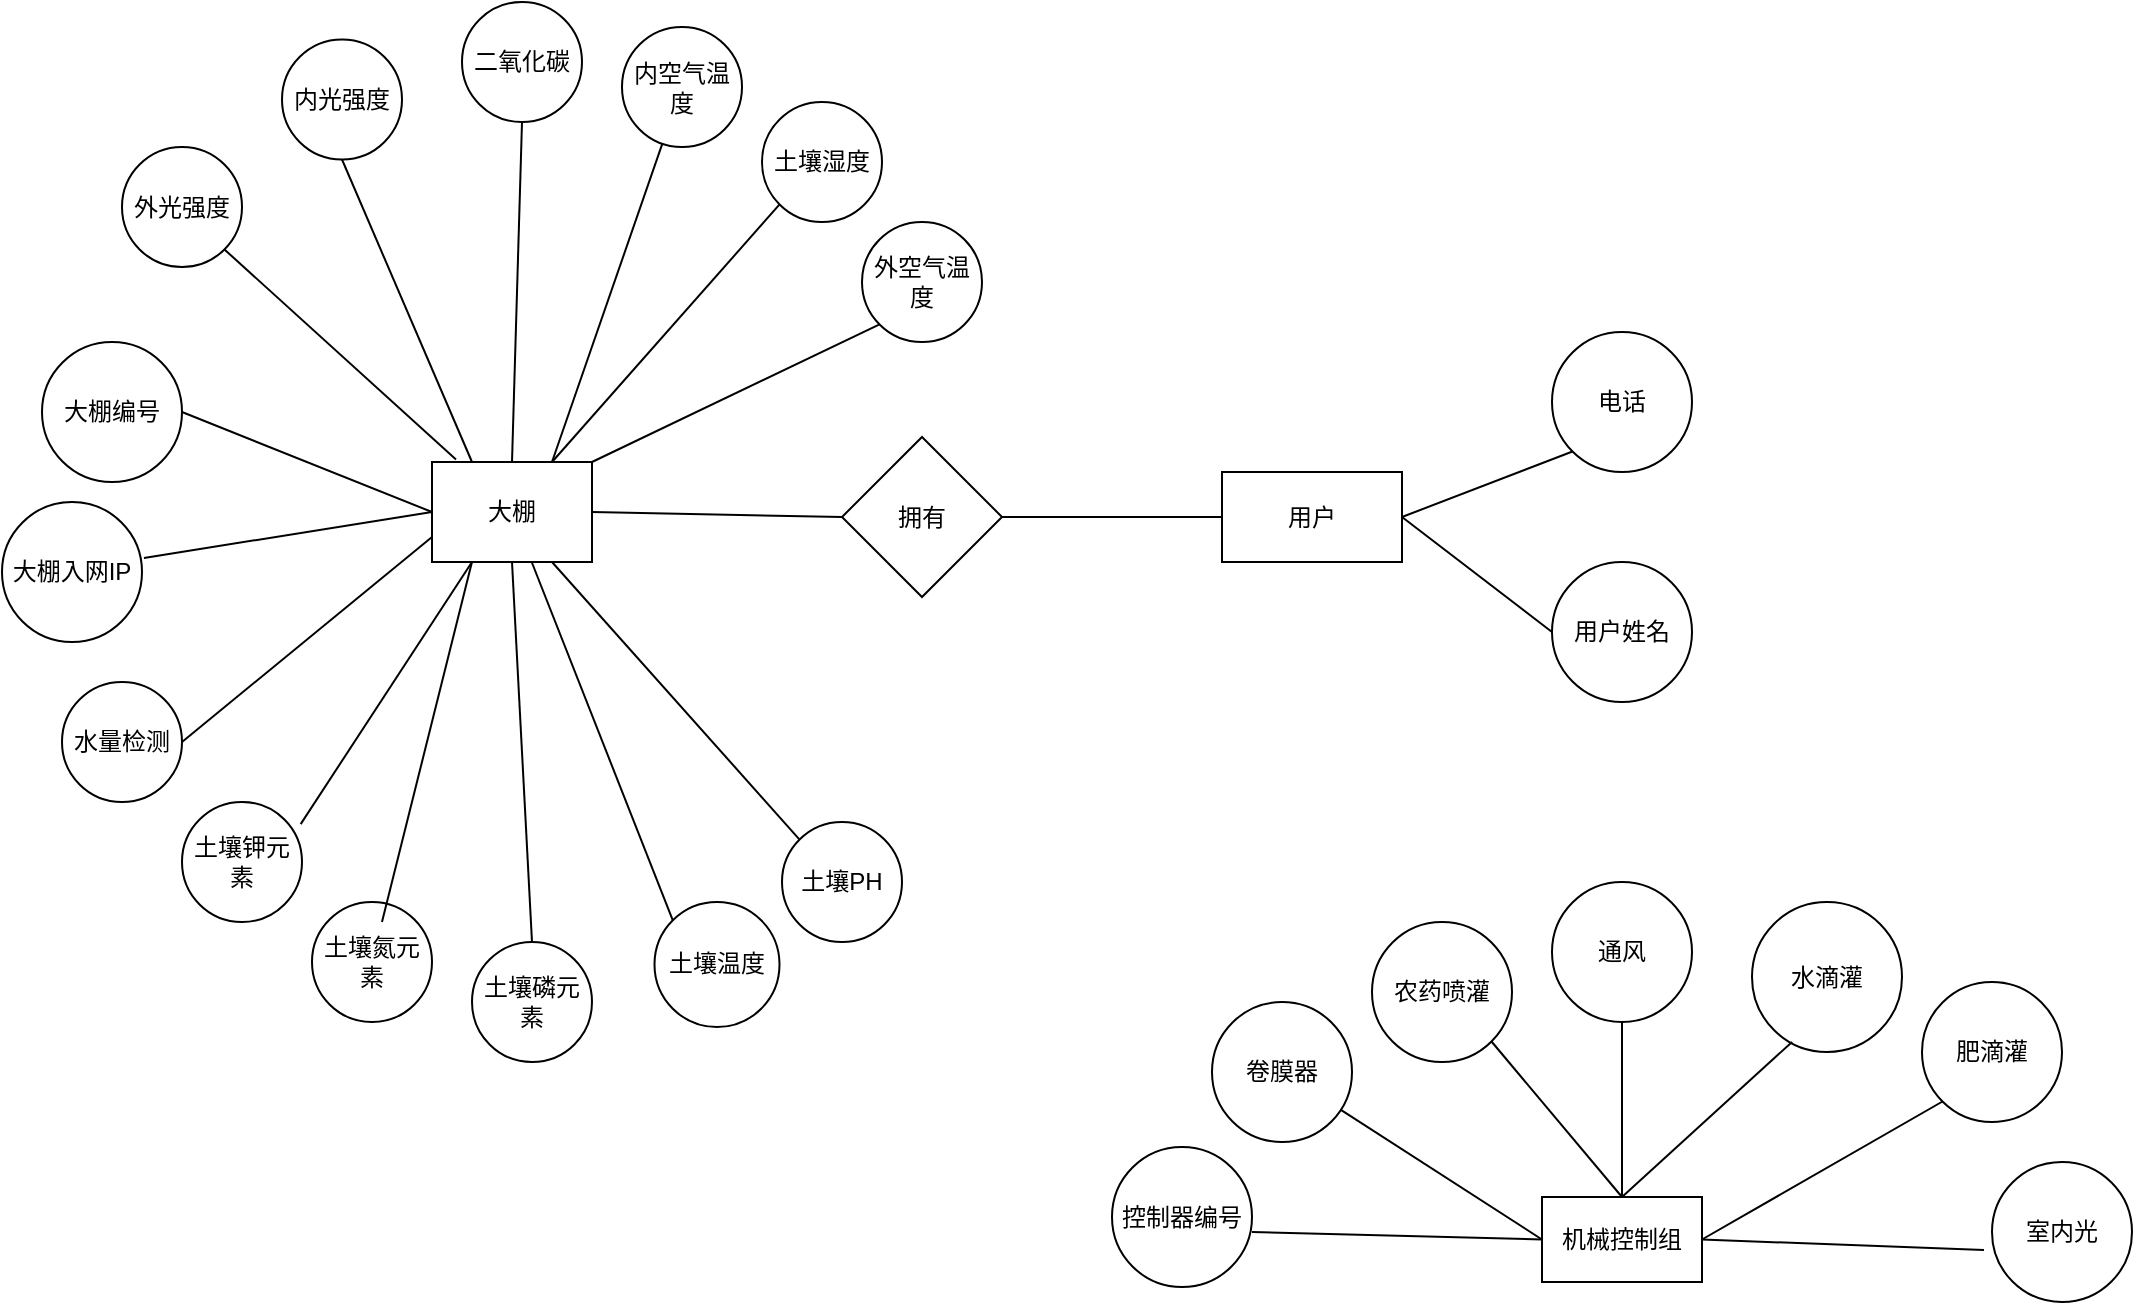 <mxfile version="14.5.7" type="github">
  <diagram id="R2lEEEUBdFMjLlhIrx00" name="Page-1">
    <mxGraphModel dx="1422" dy="762" grid="1" gridSize="10" guides="1" tooltips="1" connect="1" arrows="1" fold="1" page="1" pageScale="1" pageWidth="2339" pageHeight="3300" math="0" shadow="0" extFonts="Permanent Marker^https://fonts.googleapis.com/css?family=Permanent+Marker">
      <root>
        <mxCell id="0" />
        <mxCell id="1" parent="0" />
        <mxCell id="WZYwIPlytzG-EjPIgdLX-2" value="大棚" style="rounded=0;whiteSpace=wrap;html=1;" parent="1" vertex="1">
          <mxGeometry x="575" y="530" width="80" height="50" as="geometry" />
        </mxCell>
        <mxCell id="WZYwIPlytzG-EjPIgdLX-10" value="二氧化碳" style="ellipse;whiteSpace=wrap;html=1;aspect=fixed;" parent="1" vertex="1">
          <mxGeometry x="590" y="300" width="60" height="60" as="geometry" />
        </mxCell>
        <mxCell id="WZYwIPlytzG-EjPIgdLX-16" value="内光强度" style="ellipse;whiteSpace=wrap;html=1;aspect=fixed;" parent="1" vertex="1">
          <mxGeometry x="500" y="318.75" width="60" height="60" as="geometry" />
        </mxCell>
        <mxCell id="WZYwIPlytzG-EjPIgdLX-17" value="外光强度" style="ellipse;whiteSpace=wrap;html=1;aspect=fixed;" parent="1" vertex="1">
          <mxGeometry x="420" y="372.5" width="60" height="60" as="geometry" />
        </mxCell>
        <mxCell id="WZYwIPlytzG-EjPIgdLX-23" value="机械控制组" style="rounded=0;whiteSpace=wrap;html=1;" parent="1" vertex="1">
          <mxGeometry x="1130" y="897.5" width="80" height="42.5" as="geometry" />
        </mxCell>
        <mxCell id="WZYwIPlytzG-EjPIgdLX-29" value="卷膜器" style="ellipse;whiteSpace=wrap;html=1;aspect=fixed;" parent="1" vertex="1">
          <mxGeometry x="965" y="800" width="70" height="70" as="geometry" />
        </mxCell>
        <mxCell id="WZYwIPlytzG-EjPIgdLX-30" value="农药喷灌" style="ellipse;whiteSpace=wrap;html=1;aspect=fixed;" parent="1" vertex="1">
          <mxGeometry x="1045" y="760" width="70" height="70" as="geometry" />
        </mxCell>
        <mxCell id="WZYwIPlytzG-EjPIgdLX-31" value="通风" style="ellipse;whiteSpace=wrap;html=1;aspect=fixed;" parent="1" vertex="1">
          <mxGeometry x="1135" y="740" width="70" height="70" as="geometry" />
        </mxCell>
        <mxCell id="WZYwIPlytzG-EjPIgdLX-32" value="水滴灌" style="ellipse;whiteSpace=wrap;html=1;aspect=fixed;" parent="1" vertex="1">
          <mxGeometry x="1235" y="750" width="75" height="75" as="geometry" />
        </mxCell>
        <mxCell id="WZYwIPlytzG-EjPIgdLX-33" value="室内光" style="ellipse;whiteSpace=wrap;html=1;aspect=fixed;" parent="1" vertex="1">
          <mxGeometry x="1355" y="880" width="70" height="70" as="geometry" />
        </mxCell>
        <mxCell id="WZYwIPlytzG-EjPIgdLX-34" value="肥滴灌" style="ellipse;whiteSpace=wrap;html=1;aspect=fixed;" parent="1" vertex="1">
          <mxGeometry x="1320" y="790" width="70" height="70" as="geometry" />
        </mxCell>
        <mxCell id="WZYwIPlytzG-EjPIgdLX-35" value="土壤氮元素" style="ellipse;whiteSpace=wrap;html=1;aspect=fixed;" parent="1" vertex="1">
          <mxGeometry x="515" y="750" width="60" height="60" as="geometry" />
        </mxCell>
        <mxCell id="WZYwIPlytzG-EjPIgdLX-36" value="土壤磷元素" style="ellipse;whiteSpace=wrap;html=1;aspect=fixed;" parent="1" vertex="1">
          <mxGeometry x="595" y="770" width="60" height="60" as="geometry" />
        </mxCell>
        <mxCell id="WZYwIPlytzG-EjPIgdLX-37" value="土壤钾元素" style="ellipse;whiteSpace=wrap;html=1;aspect=fixed;" parent="1" vertex="1">
          <mxGeometry x="450" y="700" width="60" height="60" as="geometry" />
        </mxCell>
        <mxCell id="WZYwIPlytzG-EjPIgdLX-38" value="土壤PH" style="ellipse;whiteSpace=wrap;html=1;aspect=fixed;" parent="1" vertex="1">
          <mxGeometry x="750" y="710" width="60" height="60" as="geometry" />
        </mxCell>
        <mxCell id="WZYwIPlytzG-EjPIgdLX-39" value="土壤湿度" style="ellipse;whiteSpace=wrap;html=1;aspect=fixed;" parent="1" vertex="1">
          <mxGeometry x="740" y="350" width="60" height="60" as="geometry" />
        </mxCell>
        <mxCell id="WZYwIPlytzG-EjPIgdLX-40" value="土壤温度" style="ellipse;whiteSpace=wrap;html=1;aspect=fixed;" parent="1" vertex="1">
          <mxGeometry x="686.25" y="750" width="62.5" height="62.5" as="geometry" />
        </mxCell>
        <mxCell id="WZYwIPlytzG-EjPIgdLX-41" value="内空气温度" style="ellipse;whiteSpace=wrap;html=1;aspect=fixed;" parent="1" vertex="1">
          <mxGeometry x="670" y="312.5" width="60" height="60" as="geometry" />
        </mxCell>
        <mxCell id="WZYwIPlytzG-EjPIgdLX-43" value="大棚编号" style="ellipse;whiteSpace=wrap;html=1;aspect=fixed;" parent="1" vertex="1">
          <mxGeometry x="380" y="470" width="70" height="70" as="geometry" />
        </mxCell>
        <mxCell id="WZYwIPlytzG-EjPIgdLX-44" value="大棚入网IP" style="ellipse;whiteSpace=wrap;html=1;aspect=fixed;" parent="1" vertex="1">
          <mxGeometry x="360" y="550" width="70" height="70" as="geometry" />
        </mxCell>
        <mxCell id="WZYwIPlytzG-EjPIgdLX-45" value="控制器编号" style="ellipse;whiteSpace=wrap;html=1;aspect=fixed;" parent="1" vertex="1">
          <mxGeometry x="915" y="872.5" width="70" height="70" as="geometry" />
        </mxCell>
        <mxCell id="WZYwIPlytzG-EjPIgdLX-56" value="" style="endArrow=none;html=1;entryX=1;entryY=0.5;entryDx=0;entryDy=0;exitX=0;exitY=0.5;exitDx=0;exitDy=0;" parent="1" source="WZYwIPlytzG-EjPIgdLX-2" target="WZYwIPlytzG-EjPIgdLX-43" edge="1">
          <mxGeometry width="50" height="50" relative="1" as="geometry">
            <mxPoint x="710" y="650" as="sourcePoint" />
            <mxPoint x="760" y="600" as="targetPoint" />
          </mxGeometry>
        </mxCell>
        <mxCell id="WZYwIPlytzG-EjPIgdLX-57" value="" style="endArrow=none;html=1;entryX=0;entryY=0.5;entryDx=0;entryDy=0;exitX=1.014;exitY=0.4;exitDx=0;exitDy=0;exitPerimeter=0;" parent="1" target="WZYwIPlytzG-EjPIgdLX-2" edge="1" source="WZYwIPlytzG-EjPIgdLX-44">
          <mxGeometry width="50" height="50" relative="1" as="geometry">
            <mxPoint x="453" y="585" as="sourcePoint" />
            <mxPoint x="510" y="560" as="targetPoint" />
          </mxGeometry>
        </mxCell>
        <mxCell id="WZYwIPlytzG-EjPIgdLX-58" value="" style="endArrow=none;html=1;entryX=-0.057;entryY=0.629;entryDx=0;entryDy=0;entryPerimeter=0;exitX=1;exitY=0.5;exitDx=0;exitDy=0;" parent="1" source="WZYwIPlytzG-EjPIgdLX-23" target="WZYwIPlytzG-EjPIgdLX-33" edge="1">
          <mxGeometry width="50" height="50" relative="1" as="geometry">
            <mxPoint x="1275" y="1070" as="sourcePoint" />
            <mxPoint x="1325" y="1020" as="targetPoint" />
          </mxGeometry>
        </mxCell>
        <mxCell id="WZYwIPlytzG-EjPIgdLX-59" value="" style="endArrow=none;html=1;entryX=0;entryY=0.5;entryDx=0;entryDy=0;exitX=1;exitY=0.607;exitDx=0;exitDy=0;exitPerimeter=0;" parent="1" source="WZYwIPlytzG-EjPIgdLX-45" target="WZYwIPlytzG-EjPIgdLX-23" edge="1">
          <mxGeometry width="50" height="50" relative="1" as="geometry">
            <mxPoint x="1025" y="950" as="sourcePoint" />
            <mxPoint x="1075" y="900" as="targetPoint" />
          </mxGeometry>
        </mxCell>
        <mxCell id="WZYwIPlytzG-EjPIgdLX-60" value="" style="endArrow=none;html=1;entryX=0;entryY=0.5;entryDx=0;entryDy=0;" parent="1" source="WZYwIPlytzG-EjPIgdLX-29" target="WZYwIPlytzG-EjPIgdLX-23" edge="1">
          <mxGeometry width="50" height="50" relative="1" as="geometry">
            <mxPoint x="1045" y="990" as="sourcePoint" />
            <mxPoint x="1095" y="940" as="targetPoint" />
          </mxGeometry>
        </mxCell>
        <mxCell id="WZYwIPlytzG-EjPIgdLX-61" value="" style="endArrow=none;html=1;entryX=0;entryY=1;entryDx=0;entryDy=0;exitX=1;exitY=0.5;exitDx=0;exitDy=0;" parent="1" source="WZYwIPlytzG-EjPIgdLX-23" target="WZYwIPlytzG-EjPIgdLX-34" edge="1">
          <mxGeometry width="50" height="50" relative="1" as="geometry">
            <mxPoint x="1255" y="910" as="sourcePoint" />
            <mxPoint x="1305" y="860" as="targetPoint" />
          </mxGeometry>
        </mxCell>
        <mxCell id="WZYwIPlytzG-EjPIgdLX-62" value="" style="endArrow=none;html=1;entryX=0.267;entryY=0.933;entryDx=0;entryDy=0;entryPerimeter=0;exitX=0.5;exitY=0;exitDx=0;exitDy=0;" parent="1" source="WZYwIPlytzG-EjPIgdLX-23" target="WZYwIPlytzG-EjPIgdLX-32" edge="1">
          <mxGeometry width="50" height="50" relative="1" as="geometry">
            <mxPoint x="1245" y="1020" as="sourcePoint" />
            <mxPoint x="1295" y="970" as="targetPoint" />
          </mxGeometry>
        </mxCell>
        <mxCell id="WZYwIPlytzG-EjPIgdLX-63" value="" style="endArrow=none;html=1;entryX=1;entryY=1;entryDx=0;entryDy=0;exitX=0.5;exitY=0;exitDx=0;exitDy=0;" parent="1" source="WZYwIPlytzG-EjPIgdLX-23" target="WZYwIPlytzG-EjPIgdLX-30" edge="1">
          <mxGeometry width="50" height="50" relative="1" as="geometry">
            <mxPoint x="1175" y="900" as="sourcePoint" />
            <mxPoint x="1145" y="830" as="targetPoint" />
          </mxGeometry>
        </mxCell>
        <mxCell id="WZYwIPlytzG-EjPIgdLX-64" value="" style="endArrow=none;html=1;entryX=0.5;entryY=1;entryDx=0;entryDy=0;exitX=0.5;exitY=0;exitDx=0;exitDy=0;" parent="1" source="WZYwIPlytzG-EjPIgdLX-23" target="WZYwIPlytzG-EjPIgdLX-31" edge="1">
          <mxGeometry width="50" height="50" relative="1" as="geometry">
            <mxPoint x="1155" y="880" as="sourcePoint" />
            <mxPoint x="1205" y="830" as="targetPoint" />
          </mxGeometry>
        </mxCell>
        <mxCell id="WZYwIPlytzG-EjPIgdLX-76" value="用户" style="rounded=0;whiteSpace=wrap;html=1;" parent="1" vertex="1">
          <mxGeometry x="970" y="535" width="90" height="45" as="geometry" />
        </mxCell>
        <mxCell id="WZYwIPlytzG-EjPIgdLX-77" value="拥有" style="rhombus;whiteSpace=wrap;html=1;" parent="1" vertex="1">
          <mxGeometry x="780" y="517.5" width="80" height="80" as="geometry" />
        </mxCell>
        <mxCell id="WZYwIPlytzG-EjPIgdLX-78" value="" style="endArrow=none;html=1;entryX=0;entryY=0.5;entryDx=0;entryDy=0;exitX=1;exitY=0.5;exitDx=0;exitDy=0;" parent="1" source="WZYwIPlytzG-EjPIgdLX-2" target="WZYwIPlytzG-EjPIgdLX-77" edge="1">
          <mxGeometry width="50" height="50" relative="1" as="geometry">
            <mxPoint x="680" y="580" as="sourcePoint" />
            <mxPoint x="730" y="530" as="targetPoint" />
          </mxGeometry>
        </mxCell>
        <mxCell id="WZYwIPlytzG-EjPIgdLX-79" value="" style="endArrow=none;html=1;entryX=0;entryY=0.5;entryDx=0;entryDy=0;exitX=1;exitY=0.5;exitDx=0;exitDy=0;" parent="1" source="WZYwIPlytzG-EjPIgdLX-77" target="WZYwIPlytzG-EjPIgdLX-76" edge="1">
          <mxGeometry width="50" height="50" relative="1" as="geometry">
            <mxPoint x="900" y="590" as="sourcePoint" />
            <mxPoint x="950" y="540" as="targetPoint" />
          </mxGeometry>
        </mxCell>
        <mxCell id="WZYwIPlytzG-EjPIgdLX-80" value="用户姓名" style="ellipse;whiteSpace=wrap;html=1;aspect=fixed;" parent="1" vertex="1">
          <mxGeometry x="1135" y="580" width="70" height="70" as="geometry" />
        </mxCell>
        <mxCell id="WZYwIPlytzG-EjPIgdLX-81" value="电话" style="ellipse;whiteSpace=wrap;html=1;aspect=fixed;" parent="1" vertex="1">
          <mxGeometry x="1135" y="465" width="70" height="70" as="geometry" />
        </mxCell>
        <mxCell id="WZYwIPlytzG-EjPIgdLX-83" value="" style="endArrow=none;html=1;entryX=0;entryY=1;entryDx=0;entryDy=0;exitX=1;exitY=0.5;exitDx=0;exitDy=0;" parent="1" source="WZYwIPlytzG-EjPIgdLX-76" target="WZYwIPlytzG-EjPIgdLX-81" edge="1">
          <mxGeometry width="50" height="50" relative="1" as="geometry">
            <mxPoint x="1030" y="490" as="sourcePoint" />
            <mxPoint x="1080" y="440" as="targetPoint" />
          </mxGeometry>
        </mxCell>
        <mxCell id="WZYwIPlytzG-EjPIgdLX-84" value="" style="endArrow=none;html=1;entryX=0;entryY=0.5;entryDx=0;entryDy=0;exitX=1;exitY=0.5;exitDx=0;exitDy=0;" parent="1" source="WZYwIPlytzG-EjPIgdLX-76" target="WZYwIPlytzG-EjPIgdLX-80" edge="1">
          <mxGeometry width="50" height="50" relative="1" as="geometry">
            <mxPoint x="1050" y="660" as="sourcePoint" />
            <mxPoint x="1100" y="610" as="targetPoint" />
          </mxGeometry>
        </mxCell>
        <mxCell id="WZYwIPlytzG-EjPIgdLX-86" value="水量检测" style="ellipse;whiteSpace=wrap;html=1;aspect=fixed;" parent="1" vertex="1">
          <mxGeometry x="390" y="640" width="60" height="60" as="geometry" />
        </mxCell>
        <mxCell id="WZYwIPlytzG-EjPIgdLX-88" value="" style="endArrow=none;html=1;exitX=1;exitY=0.5;exitDx=0;exitDy=0;entryX=0;entryY=0.75;entryDx=0;entryDy=0;" parent="1" source="WZYwIPlytzG-EjPIgdLX-86" target="WZYwIPlytzG-EjPIgdLX-2" edge="1">
          <mxGeometry width="50" height="50" relative="1" as="geometry">
            <mxPoint x="640" y="650" as="sourcePoint" />
            <mxPoint x="690" y="600" as="targetPoint" />
          </mxGeometry>
        </mxCell>
        <mxCell id="WZYwIPlytzG-EjPIgdLX-89" value="" style="endArrow=none;html=1;exitX=0.989;exitY=0.184;exitDx=0;exitDy=0;exitPerimeter=0;entryX=0.25;entryY=1;entryDx=0;entryDy=0;" parent="1" source="WZYwIPlytzG-EjPIgdLX-37" target="WZYwIPlytzG-EjPIgdLX-2" edge="1">
          <mxGeometry width="50" height="50" relative="1" as="geometry">
            <mxPoint x="550" y="710" as="sourcePoint" />
            <mxPoint x="600" y="660" as="targetPoint" />
          </mxGeometry>
        </mxCell>
        <mxCell id="WZYwIPlytzG-EjPIgdLX-90" value="" style="endArrow=none;html=1;exitX=0.583;exitY=0.167;exitDx=0;exitDy=0;exitPerimeter=0;entryX=0.25;entryY=1;entryDx=0;entryDy=0;" parent="1" source="WZYwIPlytzG-EjPIgdLX-35" target="WZYwIPlytzG-EjPIgdLX-2" edge="1">
          <mxGeometry width="50" height="50" relative="1" as="geometry">
            <mxPoint x="580" y="720" as="sourcePoint" />
            <mxPoint x="630" y="670" as="targetPoint" />
          </mxGeometry>
        </mxCell>
        <mxCell id="WZYwIPlytzG-EjPIgdLX-91" value="" style="endArrow=none;html=1;exitX=0.5;exitY=0;exitDx=0;exitDy=0;entryX=0.5;entryY=1;entryDx=0;entryDy=0;" parent="1" source="WZYwIPlytzG-EjPIgdLX-36" target="WZYwIPlytzG-EjPIgdLX-2" edge="1">
          <mxGeometry width="50" height="50" relative="1" as="geometry">
            <mxPoint x="610" y="690" as="sourcePoint" />
            <mxPoint x="660" y="640" as="targetPoint" />
          </mxGeometry>
        </mxCell>
        <mxCell id="WZYwIPlytzG-EjPIgdLX-92" value="" style="endArrow=none;html=1;exitX=0;exitY=0;exitDx=0;exitDy=0;" parent="1" source="WZYwIPlytzG-EjPIgdLX-40" target="WZYwIPlytzG-EjPIgdLX-2" edge="1">
          <mxGeometry width="50" height="50" relative="1" as="geometry">
            <mxPoint x="670" y="710" as="sourcePoint" />
            <mxPoint x="620" y="590" as="targetPoint" />
          </mxGeometry>
        </mxCell>
        <mxCell id="WZYwIPlytzG-EjPIgdLX-93" value="" style="endArrow=none;html=1;exitX=0;exitY=0;exitDx=0;exitDy=0;entryX=0.75;entryY=1;entryDx=0;entryDy=0;" parent="1" source="WZYwIPlytzG-EjPIgdLX-38" target="WZYwIPlytzG-EjPIgdLX-2" edge="1">
          <mxGeometry width="50" height="50" relative="1" as="geometry">
            <mxPoint x="720" y="710" as="sourcePoint" />
            <mxPoint x="630" y="580" as="targetPoint" />
          </mxGeometry>
        </mxCell>
        <mxCell id="WZYwIPlytzG-EjPIgdLX-95" value="" style="endArrow=none;html=1;exitX=1;exitY=1;exitDx=0;exitDy=0;entryX=0.15;entryY=-0.026;entryDx=0;entryDy=0;entryPerimeter=0;" parent="1" source="WZYwIPlytzG-EjPIgdLX-17" target="WZYwIPlytzG-EjPIgdLX-2" edge="1">
          <mxGeometry width="50" height="50" relative="1" as="geometry">
            <mxPoint x="540" y="470" as="sourcePoint" />
            <mxPoint x="590" y="420" as="targetPoint" />
          </mxGeometry>
        </mxCell>
        <mxCell id="WZYwIPlytzG-EjPIgdLX-96" value="" style="endArrow=none;html=1;exitX=0.5;exitY=1;exitDx=0;exitDy=0;entryX=0.25;entryY=0;entryDx=0;entryDy=0;" parent="1" source="WZYwIPlytzG-EjPIgdLX-16" target="WZYwIPlytzG-EjPIgdLX-2" edge="1">
          <mxGeometry width="50" height="50" relative="1" as="geometry">
            <mxPoint x="590" y="470" as="sourcePoint" />
            <mxPoint x="640" y="420" as="targetPoint" />
          </mxGeometry>
        </mxCell>
        <mxCell id="WZYwIPlytzG-EjPIgdLX-97" value="" style="endArrow=none;html=1;exitX=0.5;exitY=0;exitDx=0;exitDy=0;entryX=0.5;entryY=1;entryDx=0;entryDy=0;" parent="1" source="WZYwIPlytzG-EjPIgdLX-2" target="WZYwIPlytzG-EjPIgdLX-10" edge="1">
          <mxGeometry width="50" height="50" relative="1" as="geometry">
            <mxPoint x="620" y="480" as="sourcePoint" />
            <mxPoint x="670" y="430" as="targetPoint" />
          </mxGeometry>
        </mxCell>
        <mxCell id="WZYwIPlytzG-EjPIgdLX-98" value="" style="endArrow=none;html=1;exitX=0.75;exitY=0;exitDx=0;exitDy=0;" parent="1" source="WZYwIPlytzG-EjPIgdLX-2" target="WZYwIPlytzG-EjPIgdLX-41" edge="1">
          <mxGeometry width="50" height="50" relative="1" as="geometry">
            <mxPoint x="650" y="490" as="sourcePoint" />
            <mxPoint x="706" y="410" as="targetPoint" />
          </mxGeometry>
        </mxCell>
        <mxCell id="WZYwIPlytzG-EjPIgdLX-99" value="" style="endArrow=none;html=1;exitX=0.75;exitY=0;exitDx=0;exitDy=0;entryX=0;entryY=1;entryDx=0;entryDy=0;" parent="1" source="WZYwIPlytzG-EjPIgdLX-2" target="WZYwIPlytzG-EjPIgdLX-39" edge="1">
          <mxGeometry width="50" height="50" relative="1" as="geometry">
            <mxPoint x="690" y="510" as="sourcePoint" />
            <mxPoint x="740" y="460" as="targetPoint" />
          </mxGeometry>
        </mxCell>
        <mxCell id="mZQEBK8sxV1rw_fEE1Ut-1" value="外空气温度" style="ellipse;whiteSpace=wrap;html=1;aspect=fixed;" vertex="1" parent="1">
          <mxGeometry x="790" y="410" width="60" height="60" as="geometry" />
        </mxCell>
        <mxCell id="mZQEBK8sxV1rw_fEE1Ut-2" value="" style="endArrow=none;html=1;entryX=0;entryY=1;entryDx=0;entryDy=0;exitX=1;exitY=0;exitDx=0;exitDy=0;" edge="1" parent="1" source="WZYwIPlytzG-EjPIgdLX-2" target="mZQEBK8sxV1rw_fEE1Ut-1">
          <mxGeometry width="50" height="50" relative="1" as="geometry">
            <mxPoint x="720" y="530" as="sourcePoint" />
            <mxPoint x="770" y="480" as="targetPoint" />
          </mxGeometry>
        </mxCell>
      </root>
    </mxGraphModel>
  </diagram>
</mxfile>
